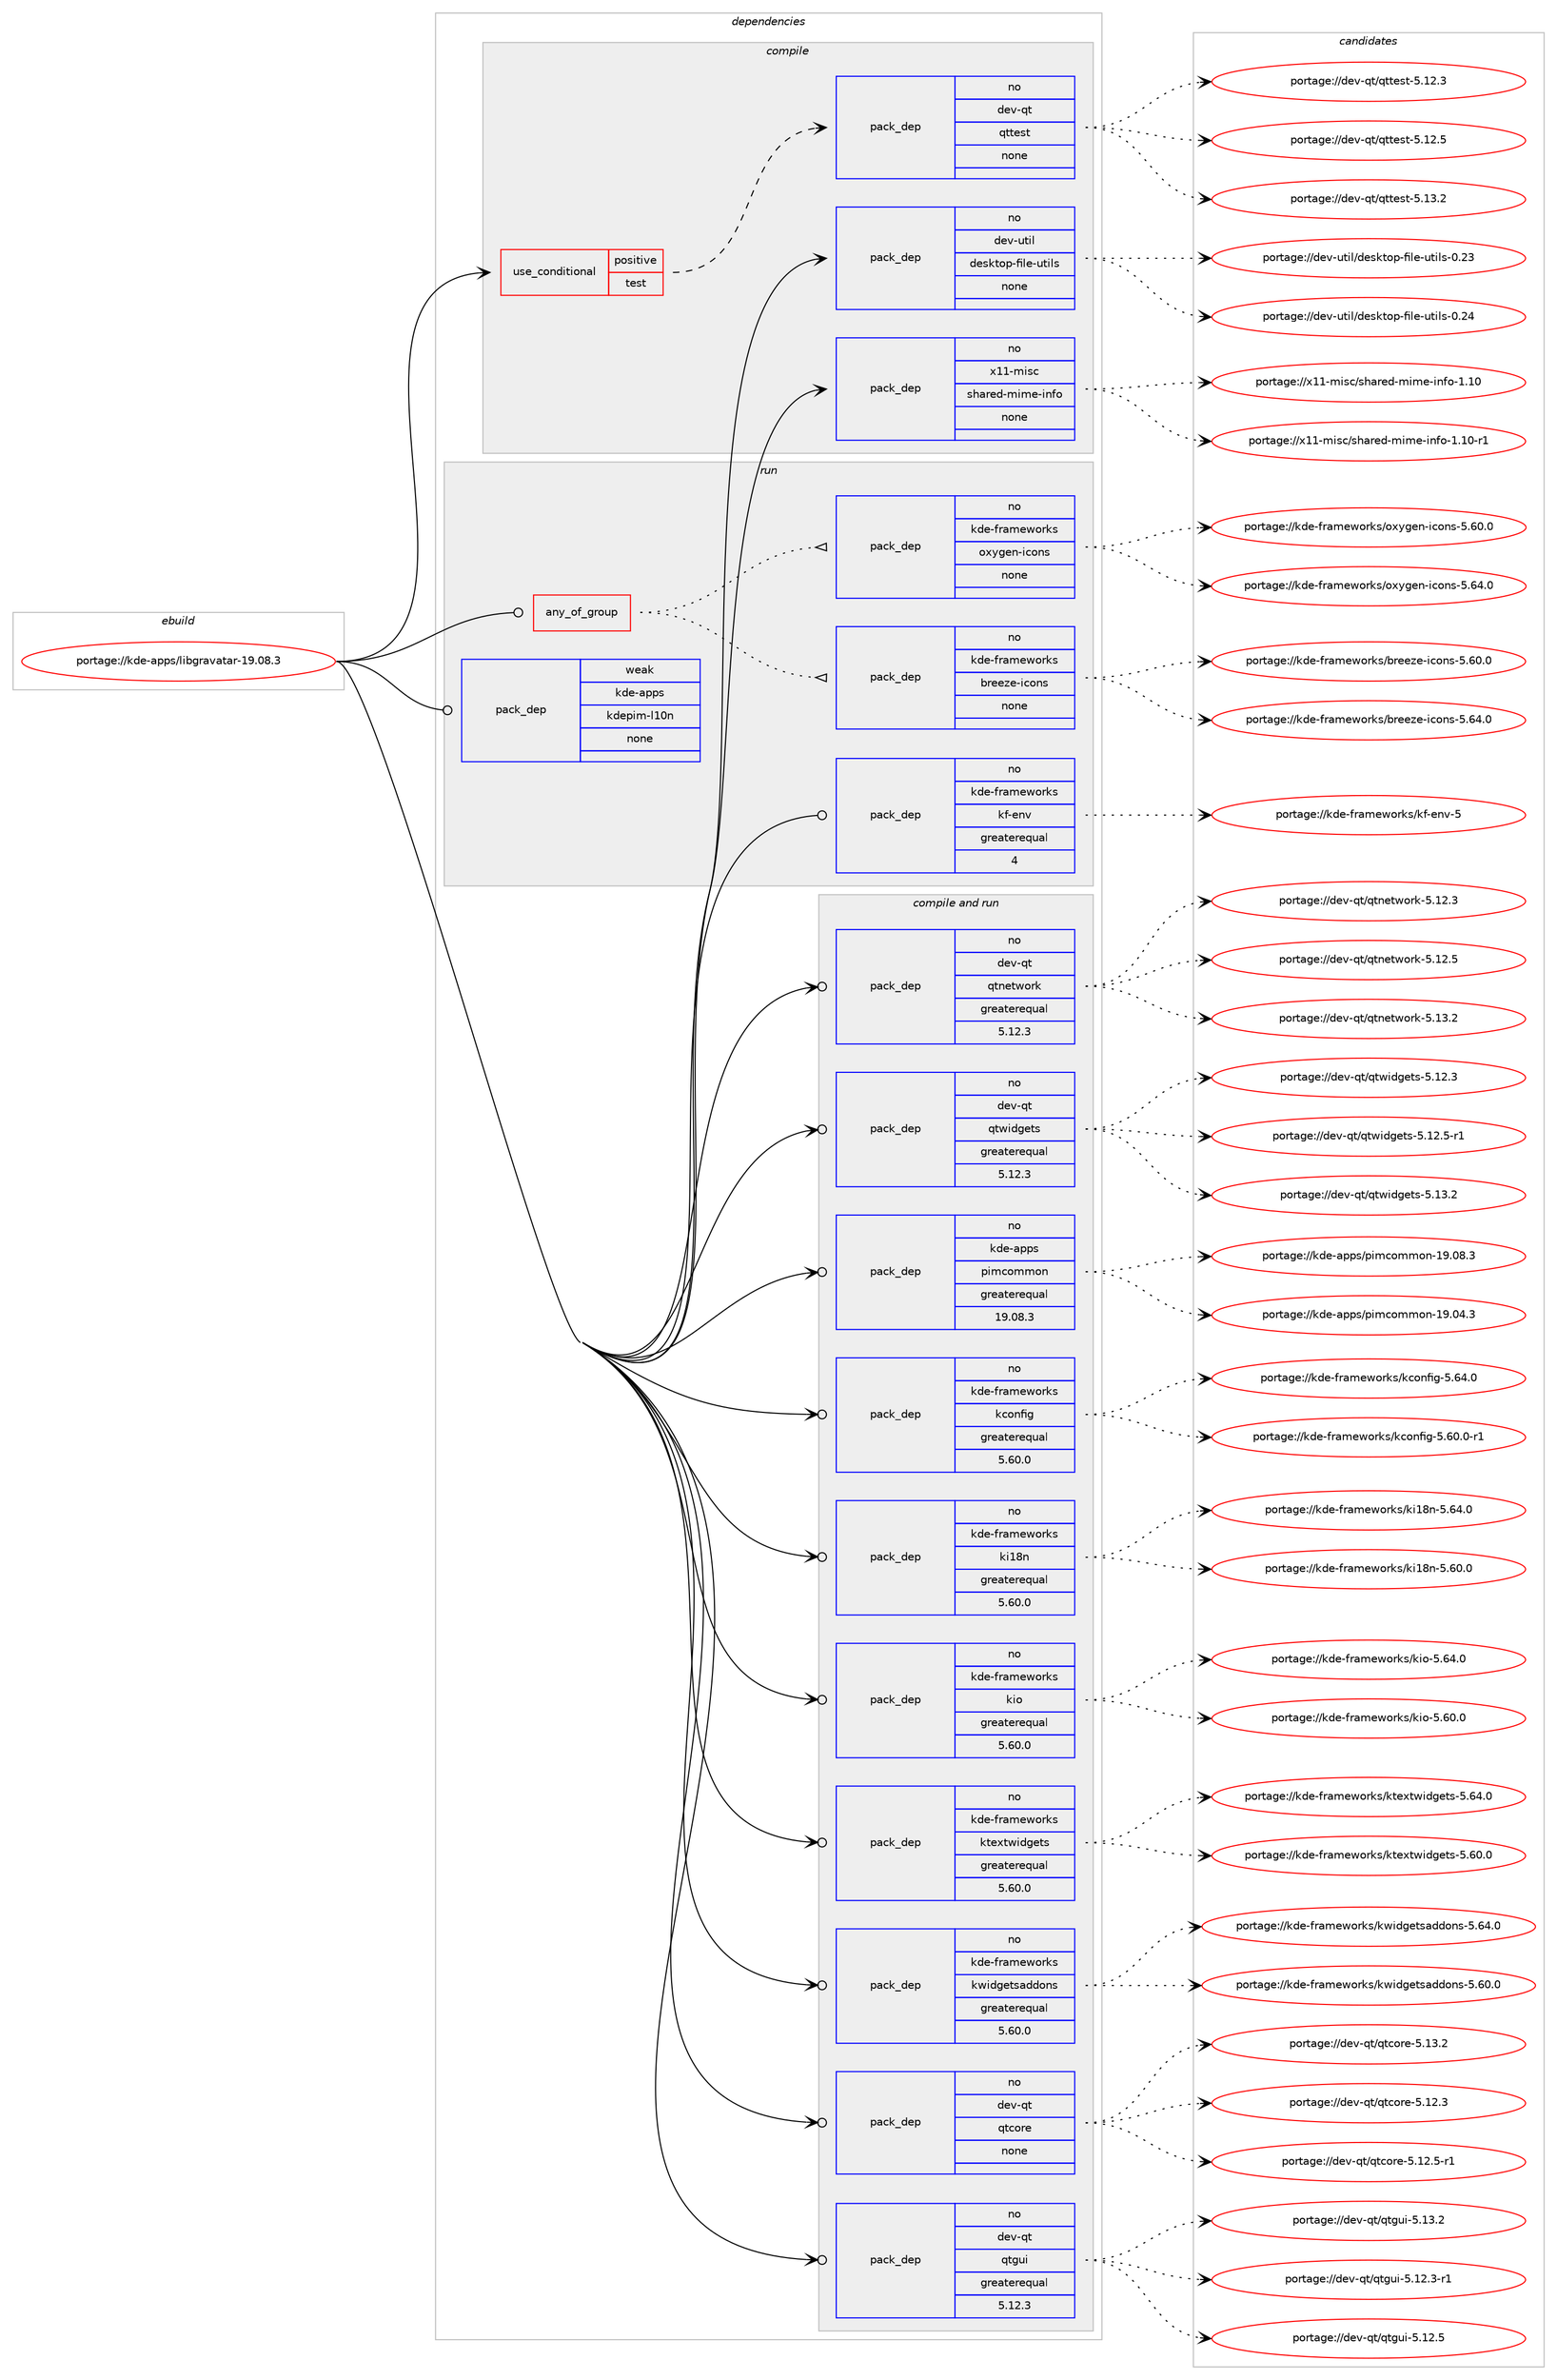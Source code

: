 digraph prolog {

# *************
# Graph options
# *************

newrank=true;
concentrate=true;
compound=true;
graph [rankdir=LR,fontname=Helvetica,fontsize=10,ranksep=1.5];#, ranksep=2.5, nodesep=0.2];
edge  [arrowhead=vee];
node  [fontname=Helvetica,fontsize=10];

# **********
# The ebuild
# **********

subgraph cluster_leftcol {
color=gray;
rank=same;
label=<<i>ebuild</i>>;
id [label="portage://kde-apps/libgravatar-19.08.3", color=red, width=4, href="../kde-apps/libgravatar-19.08.3.svg"];
}

# ****************
# The dependencies
# ****************

subgraph cluster_midcol {
color=gray;
label=<<i>dependencies</i>>;
subgraph cluster_compile {
fillcolor="#eeeeee";
style=filled;
label=<<i>compile</i>>;
subgraph cond75389 {
dependency294237 [label=<<TABLE BORDER="0" CELLBORDER="1" CELLSPACING="0" CELLPADDING="4"><TR><TD ROWSPAN="3" CELLPADDING="10">use_conditional</TD></TR><TR><TD>positive</TD></TR><TR><TD>test</TD></TR></TABLE>>, shape=none, color=red];
subgraph pack214311 {
dependency294238 [label=<<TABLE BORDER="0" CELLBORDER="1" CELLSPACING="0" CELLPADDING="4" WIDTH="220"><TR><TD ROWSPAN="6" CELLPADDING="30">pack_dep</TD></TR><TR><TD WIDTH="110">no</TD></TR><TR><TD>dev-qt</TD></TR><TR><TD>qttest</TD></TR><TR><TD>none</TD></TR><TR><TD></TD></TR></TABLE>>, shape=none, color=blue];
}
dependency294237:e -> dependency294238:w [weight=20,style="dashed",arrowhead="vee"];
}
id:e -> dependency294237:w [weight=20,style="solid",arrowhead="vee"];
subgraph pack214312 {
dependency294239 [label=<<TABLE BORDER="0" CELLBORDER="1" CELLSPACING="0" CELLPADDING="4" WIDTH="220"><TR><TD ROWSPAN="6" CELLPADDING="30">pack_dep</TD></TR><TR><TD WIDTH="110">no</TD></TR><TR><TD>dev-util</TD></TR><TR><TD>desktop-file-utils</TD></TR><TR><TD>none</TD></TR><TR><TD></TD></TR></TABLE>>, shape=none, color=blue];
}
id:e -> dependency294239:w [weight=20,style="solid",arrowhead="vee"];
subgraph pack214313 {
dependency294240 [label=<<TABLE BORDER="0" CELLBORDER="1" CELLSPACING="0" CELLPADDING="4" WIDTH="220"><TR><TD ROWSPAN="6" CELLPADDING="30">pack_dep</TD></TR><TR><TD WIDTH="110">no</TD></TR><TR><TD>x11-misc</TD></TR><TR><TD>shared-mime-info</TD></TR><TR><TD>none</TD></TR><TR><TD></TD></TR></TABLE>>, shape=none, color=blue];
}
id:e -> dependency294240:w [weight=20,style="solid",arrowhead="vee"];
}
subgraph cluster_compileandrun {
fillcolor="#eeeeee";
style=filled;
label=<<i>compile and run</i>>;
subgraph pack214314 {
dependency294241 [label=<<TABLE BORDER="0" CELLBORDER="1" CELLSPACING="0" CELLPADDING="4" WIDTH="220"><TR><TD ROWSPAN="6" CELLPADDING="30">pack_dep</TD></TR><TR><TD WIDTH="110">no</TD></TR><TR><TD>dev-qt</TD></TR><TR><TD>qtcore</TD></TR><TR><TD>none</TD></TR><TR><TD></TD></TR></TABLE>>, shape=none, color=blue];
}
id:e -> dependency294241:w [weight=20,style="solid",arrowhead="odotvee"];
subgraph pack214315 {
dependency294242 [label=<<TABLE BORDER="0" CELLBORDER="1" CELLSPACING="0" CELLPADDING="4" WIDTH="220"><TR><TD ROWSPAN="6" CELLPADDING="30">pack_dep</TD></TR><TR><TD WIDTH="110">no</TD></TR><TR><TD>dev-qt</TD></TR><TR><TD>qtgui</TD></TR><TR><TD>greaterequal</TD></TR><TR><TD>5.12.3</TD></TR></TABLE>>, shape=none, color=blue];
}
id:e -> dependency294242:w [weight=20,style="solid",arrowhead="odotvee"];
subgraph pack214316 {
dependency294243 [label=<<TABLE BORDER="0" CELLBORDER="1" CELLSPACING="0" CELLPADDING="4" WIDTH="220"><TR><TD ROWSPAN="6" CELLPADDING="30">pack_dep</TD></TR><TR><TD WIDTH="110">no</TD></TR><TR><TD>dev-qt</TD></TR><TR><TD>qtnetwork</TD></TR><TR><TD>greaterequal</TD></TR><TR><TD>5.12.3</TD></TR></TABLE>>, shape=none, color=blue];
}
id:e -> dependency294243:w [weight=20,style="solid",arrowhead="odotvee"];
subgraph pack214317 {
dependency294244 [label=<<TABLE BORDER="0" CELLBORDER="1" CELLSPACING="0" CELLPADDING="4" WIDTH="220"><TR><TD ROWSPAN="6" CELLPADDING="30">pack_dep</TD></TR><TR><TD WIDTH="110">no</TD></TR><TR><TD>dev-qt</TD></TR><TR><TD>qtwidgets</TD></TR><TR><TD>greaterequal</TD></TR><TR><TD>5.12.3</TD></TR></TABLE>>, shape=none, color=blue];
}
id:e -> dependency294244:w [weight=20,style="solid",arrowhead="odotvee"];
subgraph pack214318 {
dependency294245 [label=<<TABLE BORDER="0" CELLBORDER="1" CELLSPACING="0" CELLPADDING="4" WIDTH="220"><TR><TD ROWSPAN="6" CELLPADDING="30">pack_dep</TD></TR><TR><TD WIDTH="110">no</TD></TR><TR><TD>kde-apps</TD></TR><TR><TD>pimcommon</TD></TR><TR><TD>greaterequal</TD></TR><TR><TD>19.08.3</TD></TR></TABLE>>, shape=none, color=blue];
}
id:e -> dependency294245:w [weight=20,style="solid",arrowhead="odotvee"];
subgraph pack214319 {
dependency294246 [label=<<TABLE BORDER="0" CELLBORDER="1" CELLSPACING="0" CELLPADDING="4" WIDTH="220"><TR><TD ROWSPAN="6" CELLPADDING="30">pack_dep</TD></TR><TR><TD WIDTH="110">no</TD></TR><TR><TD>kde-frameworks</TD></TR><TR><TD>kconfig</TD></TR><TR><TD>greaterequal</TD></TR><TR><TD>5.60.0</TD></TR></TABLE>>, shape=none, color=blue];
}
id:e -> dependency294246:w [weight=20,style="solid",arrowhead="odotvee"];
subgraph pack214320 {
dependency294247 [label=<<TABLE BORDER="0" CELLBORDER="1" CELLSPACING="0" CELLPADDING="4" WIDTH="220"><TR><TD ROWSPAN="6" CELLPADDING="30">pack_dep</TD></TR><TR><TD WIDTH="110">no</TD></TR><TR><TD>kde-frameworks</TD></TR><TR><TD>ki18n</TD></TR><TR><TD>greaterequal</TD></TR><TR><TD>5.60.0</TD></TR></TABLE>>, shape=none, color=blue];
}
id:e -> dependency294247:w [weight=20,style="solid",arrowhead="odotvee"];
subgraph pack214321 {
dependency294248 [label=<<TABLE BORDER="0" CELLBORDER="1" CELLSPACING="0" CELLPADDING="4" WIDTH="220"><TR><TD ROWSPAN="6" CELLPADDING="30">pack_dep</TD></TR><TR><TD WIDTH="110">no</TD></TR><TR><TD>kde-frameworks</TD></TR><TR><TD>kio</TD></TR><TR><TD>greaterequal</TD></TR><TR><TD>5.60.0</TD></TR></TABLE>>, shape=none, color=blue];
}
id:e -> dependency294248:w [weight=20,style="solid",arrowhead="odotvee"];
subgraph pack214322 {
dependency294249 [label=<<TABLE BORDER="0" CELLBORDER="1" CELLSPACING="0" CELLPADDING="4" WIDTH="220"><TR><TD ROWSPAN="6" CELLPADDING="30">pack_dep</TD></TR><TR><TD WIDTH="110">no</TD></TR><TR><TD>kde-frameworks</TD></TR><TR><TD>ktextwidgets</TD></TR><TR><TD>greaterequal</TD></TR><TR><TD>5.60.0</TD></TR></TABLE>>, shape=none, color=blue];
}
id:e -> dependency294249:w [weight=20,style="solid",arrowhead="odotvee"];
subgraph pack214323 {
dependency294250 [label=<<TABLE BORDER="0" CELLBORDER="1" CELLSPACING="0" CELLPADDING="4" WIDTH="220"><TR><TD ROWSPAN="6" CELLPADDING="30">pack_dep</TD></TR><TR><TD WIDTH="110">no</TD></TR><TR><TD>kde-frameworks</TD></TR><TR><TD>kwidgetsaddons</TD></TR><TR><TD>greaterequal</TD></TR><TR><TD>5.60.0</TD></TR></TABLE>>, shape=none, color=blue];
}
id:e -> dependency294250:w [weight=20,style="solid",arrowhead="odotvee"];
}
subgraph cluster_run {
fillcolor="#eeeeee";
style=filled;
label=<<i>run</i>>;
subgraph any4436 {
dependency294251 [label=<<TABLE BORDER="0" CELLBORDER="1" CELLSPACING="0" CELLPADDING="4"><TR><TD CELLPADDING="10">any_of_group</TD></TR></TABLE>>, shape=none, color=red];subgraph pack214324 {
dependency294252 [label=<<TABLE BORDER="0" CELLBORDER="1" CELLSPACING="0" CELLPADDING="4" WIDTH="220"><TR><TD ROWSPAN="6" CELLPADDING="30">pack_dep</TD></TR><TR><TD WIDTH="110">no</TD></TR><TR><TD>kde-frameworks</TD></TR><TR><TD>breeze-icons</TD></TR><TR><TD>none</TD></TR><TR><TD></TD></TR></TABLE>>, shape=none, color=blue];
}
dependency294251:e -> dependency294252:w [weight=20,style="dotted",arrowhead="oinv"];
subgraph pack214325 {
dependency294253 [label=<<TABLE BORDER="0" CELLBORDER="1" CELLSPACING="0" CELLPADDING="4" WIDTH="220"><TR><TD ROWSPAN="6" CELLPADDING="30">pack_dep</TD></TR><TR><TD WIDTH="110">no</TD></TR><TR><TD>kde-frameworks</TD></TR><TR><TD>oxygen-icons</TD></TR><TR><TD>none</TD></TR><TR><TD></TD></TR></TABLE>>, shape=none, color=blue];
}
dependency294251:e -> dependency294253:w [weight=20,style="dotted",arrowhead="oinv"];
}
id:e -> dependency294251:w [weight=20,style="solid",arrowhead="odot"];
subgraph pack214326 {
dependency294254 [label=<<TABLE BORDER="0" CELLBORDER="1" CELLSPACING="0" CELLPADDING="4" WIDTH="220"><TR><TD ROWSPAN="6" CELLPADDING="30">pack_dep</TD></TR><TR><TD WIDTH="110">no</TD></TR><TR><TD>kde-frameworks</TD></TR><TR><TD>kf-env</TD></TR><TR><TD>greaterequal</TD></TR><TR><TD>4</TD></TR></TABLE>>, shape=none, color=blue];
}
id:e -> dependency294254:w [weight=20,style="solid",arrowhead="odot"];
subgraph pack214327 {
dependency294255 [label=<<TABLE BORDER="0" CELLBORDER="1" CELLSPACING="0" CELLPADDING="4" WIDTH="220"><TR><TD ROWSPAN="6" CELLPADDING="30">pack_dep</TD></TR><TR><TD WIDTH="110">weak</TD></TR><TR><TD>kde-apps</TD></TR><TR><TD>kdepim-l10n</TD></TR><TR><TD>none</TD></TR><TR><TD></TD></TR></TABLE>>, shape=none, color=blue];
}
id:e -> dependency294255:w [weight=20,style="solid",arrowhead="odot"];
}
}

# **************
# The candidates
# **************

subgraph cluster_choices {
rank=same;
color=gray;
label=<<i>candidates</i>>;

subgraph choice214311 {
color=black;
nodesep=1;
choiceportage100101118451131164711311611610111511645534649504651 [label="portage://dev-qt/qttest-5.12.3", color=red, width=4,href="../dev-qt/qttest-5.12.3.svg"];
choiceportage100101118451131164711311611610111511645534649504653 [label="portage://dev-qt/qttest-5.12.5", color=red, width=4,href="../dev-qt/qttest-5.12.5.svg"];
choiceportage100101118451131164711311611610111511645534649514650 [label="portage://dev-qt/qttest-5.13.2", color=red, width=4,href="../dev-qt/qttest-5.13.2.svg"];
dependency294238:e -> choiceportage100101118451131164711311611610111511645534649504651:w [style=dotted,weight="100"];
dependency294238:e -> choiceportage100101118451131164711311611610111511645534649504653:w [style=dotted,weight="100"];
dependency294238:e -> choiceportage100101118451131164711311611610111511645534649514650:w [style=dotted,weight="100"];
}
subgraph choice214312 {
color=black;
nodesep=1;
choiceportage100101118451171161051084710010111510711611111245102105108101451171161051081154548465051 [label="portage://dev-util/desktop-file-utils-0.23", color=red, width=4,href="../dev-util/desktop-file-utils-0.23.svg"];
choiceportage100101118451171161051084710010111510711611111245102105108101451171161051081154548465052 [label="portage://dev-util/desktop-file-utils-0.24", color=red, width=4,href="../dev-util/desktop-file-utils-0.24.svg"];
dependency294239:e -> choiceportage100101118451171161051084710010111510711611111245102105108101451171161051081154548465051:w [style=dotted,weight="100"];
dependency294239:e -> choiceportage100101118451171161051084710010111510711611111245102105108101451171161051081154548465052:w [style=dotted,weight="100"];
}
subgraph choice214313 {
color=black;
nodesep=1;
choiceportage12049494510910511599471151049711410110045109105109101451051101021114549464948 [label="portage://x11-misc/shared-mime-info-1.10", color=red, width=4,href="../x11-misc/shared-mime-info-1.10.svg"];
choiceportage120494945109105115994711510497114101100451091051091014510511010211145494649484511449 [label="portage://x11-misc/shared-mime-info-1.10-r1", color=red, width=4,href="../x11-misc/shared-mime-info-1.10-r1.svg"];
dependency294240:e -> choiceportage12049494510910511599471151049711410110045109105109101451051101021114549464948:w [style=dotted,weight="100"];
dependency294240:e -> choiceportage120494945109105115994711510497114101100451091051091014510511010211145494649484511449:w [style=dotted,weight="100"];
}
subgraph choice214314 {
color=black;
nodesep=1;
choiceportage10010111845113116471131169911111410145534649504651 [label="portage://dev-qt/qtcore-5.12.3", color=red, width=4,href="../dev-qt/qtcore-5.12.3.svg"];
choiceportage100101118451131164711311699111114101455346495046534511449 [label="portage://dev-qt/qtcore-5.12.5-r1", color=red, width=4,href="../dev-qt/qtcore-5.12.5-r1.svg"];
choiceportage10010111845113116471131169911111410145534649514650 [label="portage://dev-qt/qtcore-5.13.2", color=red, width=4,href="../dev-qt/qtcore-5.13.2.svg"];
dependency294241:e -> choiceportage10010111845113116471131169911111410145534649504651:w [style=dotted,weight="100"];
dependency294241:e -> choiceportage100101118451131164711311699111114101455346495046534511449:w [style=dotted,weight="100"];
dependency294241:e -> choiceportage10010111845113116471131169911111410145534649514650:w [style=dotted,weight="100"];
}
subgraph choice214315 {
color=black;
nodesep=1;
choiceportage1001011184511311647113116103117105455346495046514511449 [label="portage://dev-qt/qtgui-5.12.3-r1", color=red, width=4,href="../dev-qt/qtgui-5.12.3-r1.svg"];
choiceportage100101118451131164711311610311710545534649504653 [label="portage://dev-qt/qtgui-5.12.5", color=red, width=4,href="../dev-qt/qtgui-5.12.5.svg"];
choiceportage100101118451131164711311610311710545534649514650 [label="portage://dev-qt/qtgui-5.13.2", color=red, width=4,href="../dev-qt/qtgui-5.13.2.svg"];
dependency294242:e -> choiceportage1001011184511311647113116103117105455346495046514511449:w [style=dotted,weight="100"];
dependency294242:e -> choiceportage100101118451131164711311610311710545534649504653:w [style=dotted,weight="100"];
dependency294242:e -> choiceportage100101118451131164711311610311710545534649514650:w [style=dotted,weight="100"];
}
subgraph choice214316 {
color=black;
nodesep=1;
choiceportage100101118451131164711311611010111611911111410745534649504651 [label="portage://dev-qt/qtnetwork-5.12.3", color=red, width=4,href="../dev-qt/qtnetwork-5.12.3.svg"];
choiceportage100101118451131164711311611010111611911111410745534649504653 [label="portage://dev-qt/qtnetwork-5.12.5", color=red, width=4,href="../dev-qt/qtnetwork-5.12.5.svg"];
choiceportage100101118451131164711311611010111611911111410745534649514650 [label="portage://dev-qt/qtnetwork-5.13.2", color=red, width=4,href="../dev-qt/qtnetwork-5.13.2.svg"];
dependency294243:e -> choiceportage100101118451131164711311611010111611911111410745534649504651:w [style=dotted,weight="100"];
dependency294243:e -> choiceportage100101118451131164711311611010111611911111410745534649504653:w [style=dotted,weight="100"];
dependency294243:e -> choiceportage100101118451131164711311611010111611911111410745534649514650:w [style=dotted,weight="100"];
}
subgraph choice214317 {
color=black;
nodesep=1;
choiceportage100101118451131164711311611910510010310111611545534649504651 [label="portage://dev-qt/qtwidgets-5.12.3", color=red, width=4,href="../dev-qt/qtwidgets-5.12.3.svg"];
choiceportage1001011184511311647113116119105100103101116115455346495046534511449 [label="portage://dev-qt/qtwidgets-5.12.5-r1", color=red, width=4,href="../dev-qt/qtwidgets-5.12.5-r1.svg"];
choiceportage100101118451131164711311611910510010310111611545534649514650 [label="portage://dev-qt/qtwidgets-5.13.2", color=red, width=4,href="../dev-qt/qtwidgets-5.13.2.svg"];
dependency294244:e -> choiceportage100101118451131164711311611910510010310111611545534649504651:w [style=dotted,weight="100"];
dependency294244:e -> choiceportage1001011184511311647113116119105100103101116115455346495046534511449:w [style=dotted,weight="100"];
dependency294244:e -> choiceportage100101118451131164711311611910510010310111611545534649514650:w [style=dotted,weight="100"];
}
subgraph choice214318 {
color=black;
nodesep=1;
choiceportage107100101459711211211547112105109991111091091111104549574648524651 [label="portage://kde-apps/pimcommon-19.04.3", color=red, width=4,href="../kde-apps/pimcommon-19.04.3.svg"];
choiceportage107100101459711211211547112105109991111091091111104549574648564651 [label="portage://kde-apps/pimcommon-19.08.3", color=red, width=4,href="../kde-apps/pimcommon-19.08.3.svg"];
dependency294245:e -> choiceportage107100101459711211211547112105109991111091091111104549574648524651:w [style=dotted,weight="100"];
dependency294245:e -> choiceportage107100101459711211211547112105109991111091091111104549574648564651:w [style=dotted,weight="100"];
}
subgraph choice214319 {
color=black;
nodesep=1;
choiceportage10710010145102114971091011191111141071154710799111110102105103455346544846484511449 [label="portage://kde-frameworks/kconfig-5.60.0-r1", color=red, width=4,href="../kde-frameworks/kconfig-5.60.0-r1.svg"];
choiceportage1071001014510211497109101119111114107115471079911111010210510345534654524648 [label="portage://kde-frameworks/kconfig-5.64.0", color=red, width=4,href="../kde-frameworks/kconfig-5.64.0.svg"];
dependency294246:e -> choiceportage10710010145102114971091011191111141071154710799111110102105103455346544846484511449:w [style=dotted,weight="100"];
dependency294246:e -> choiceportage1071001014510211497109101119111114107115471079911111010210510345534654524648:w [style=dotted,weight="100"];
}
subgraph choice214320 {
color=black;
nodesep=1;
choiceportage107100101451021149710910111911111410711547107105495611045534654484648 [label="portage://kde-frameworks/ki18n-5.60.0", color=red, width=4,href="../kde-frameworks/ki18n-5.60.0.svg"];
choiceportage107100101451021149710910111911111410711547107105495611045534654524648 [label="portage://kde-frameworks/ki18n-5.64.0", color=red, width=4,href="../kde-frameworks/ki18n-5.64.0.svg"];
dependency294247:e -> choiceportage107100101451021149710910111911111410711547107105495611045534654484648:w [style=dotted,weight="100"];
dependency294247:e -> choiceportage107100101451021149710910111911111410711547107105495611045534654524648:w [style=dotted,weight="100"];
}
subgraph choice214321 {
color=black;
nodesep=1;
choiceportage10710010145102114971091011191111141071154710710511145534654484648 [label="portage://kde-frameworks/kio-5.60.0", color=red, width=4,href="../kde-frameworks/kio-5.60.0.svg"];
choiceportage10710010145102114971091011191111141071154710710511145534654524648 [label="portage://kde-frameworks/kio-5.64.0", color=red, width=4,href="../kde-frameworks/kio-5.64.0.svg"];
dependency294248:e -> choiceportage10710010145102114971091011191111141071154710710511145534654484648:w [style=dotted,weight="100"];
dependency294248:e -> choiceportage10710010145102114971091011191111141071154710710511145534654524648:w [style=dotted,weight="100"];
}
subgraph choice214322 {
color=black;
nodesep=1;
choiceportage10710010145102114971091011191111141071154710711610112011611910510010310111611545534654484648 [label="portage://kde-frameworks/ktextwidgets-5.60.0", color=red, width=4,href="../kde-frameworks/ktextwidgets-5.60.0.svg"];
choiceportage10710010145102114971091011191111141071154710711610112011611910510010310111611545534654524648 [label="portage://kde-frameworks/ktextwidgets-5.64.0", color=red, width=4,href="../kde-frameworks/ktextwidgets-5.64.0.svg"];
dependency294249:e -> choiceportage10710010145102114971091011191111141071154710711610112011611910510010310111611545534654484648:w [style=dotted,weight="100"];
dependency294249:e -> choiceportage10710010145102114971091011191111141071154710711610112011611910510010310111611545534654524648:w [style=dotted,weight="100"];
}
subgraph choice214323 {
color=black;
nodesep=1;
choiceportage1071001014510211497109101119111114107115471071191051001031011161159710010011111011545534654484648 [label="portage://kde-frameworks/kwidgetsaddons-5.60.0", color=red, width=4,href="../kde-frameworks/kwidgetsaddons-5.60.0.svg"];
choiceportage1071001014510211497109101119111114107115471071191051001031011161159710010011111011545534654524648 [label="portage://kde-frameworks/kwidgetsaddons-5.64.0", color=red, width=4,href="../kde-frameworks/kwidgetsaddons-5.64.0.svg"];
dependency294250:e -> choiceportage1071001014510211497109101119111114107115471071191051001031011161159710010011111011545534654484648:w [style=dotted,weight="100"];
dependency294250:e -> choiceportage1071001014510211497109101119111114107115471071191051001031011161159710010011111011545534654524648:w [style=dotted,weight="100"];
}
subgraph choice214324 {
color=black;
nodesep=1;
choiceportage10710010145102114971091011191111141071154798114101101122101451059911111011545534654484648 [label="portage://kde-frameworks/breeze-icons-5.60.0", color=red, width=4,href="../kde-frameworks/breeze-icons-5.60.0.svg"];
choiceportage10710010145102114971091011191111141071154798114101101122101451059911111011545534654524648 [label="portage://kde-frameworks/breeze-icons-5.64.0", color=red, width=4,href="../kde-frameworks/breeze-icons-5.64.0.svg"];
dependency294252:e -> choiceportage10710010145102114971091011191111141071154798114101101122101451059911111011545534654484648:w [style=dotted,weight="100"];
dependency294252:e -> choiceportage10710010145102114971091011191111141071154798114101101122101451059911111011545534654524648:w [style=dotted,weight="100"];
}
subgraph choice214325 {
color=black;
nodesep=1;
choiceportage107100101451021149710910111911111410711547111120121103101110451059911111011545534654484648 [label="portage://kde-frameworks/oxygen-icons-5.60.0", color=red, width=4,href="../kde-frameworks/oxygen-icons-5.60.0.svg"];
choiceportage107100101451021149710910111911111410711547111120121103101110451059911111011545534654524648 [label="portage://kde-frameworks/oxygen-icons-5.64.0", color=red, width=4,href="../kde-frameworks/oxygen-icons-5.64.0.svg"];
dependency294253:e -> choiceportage107100101451021149710910111911111410711547111120121103101110451059911111011545534654484648:w [style=dotted,weight="100"];
dependency294253:e -> choiceportage107100101451021149710910111911111410711547111120121103101110451059911111011545534654524648:w [style=dotted,weight="100"];
}
subgraph choice214326 {
color=black;
nodesep=1;
choiceportage107100101451021149710910111911111410711547107102451011101184553 [label="portage://kde-frameworks/kf-env-5", color=red, width=4,href="../kde-frameworks/kf-env-5.svg"];
dependency294254:e -> choiceportage107100101451021149710910111911111410711547107102451011101184553:w [style=dotted,weight="100"];
}
subgraph choice214327 {
color=black;
nodesep=1;
}
}

}
